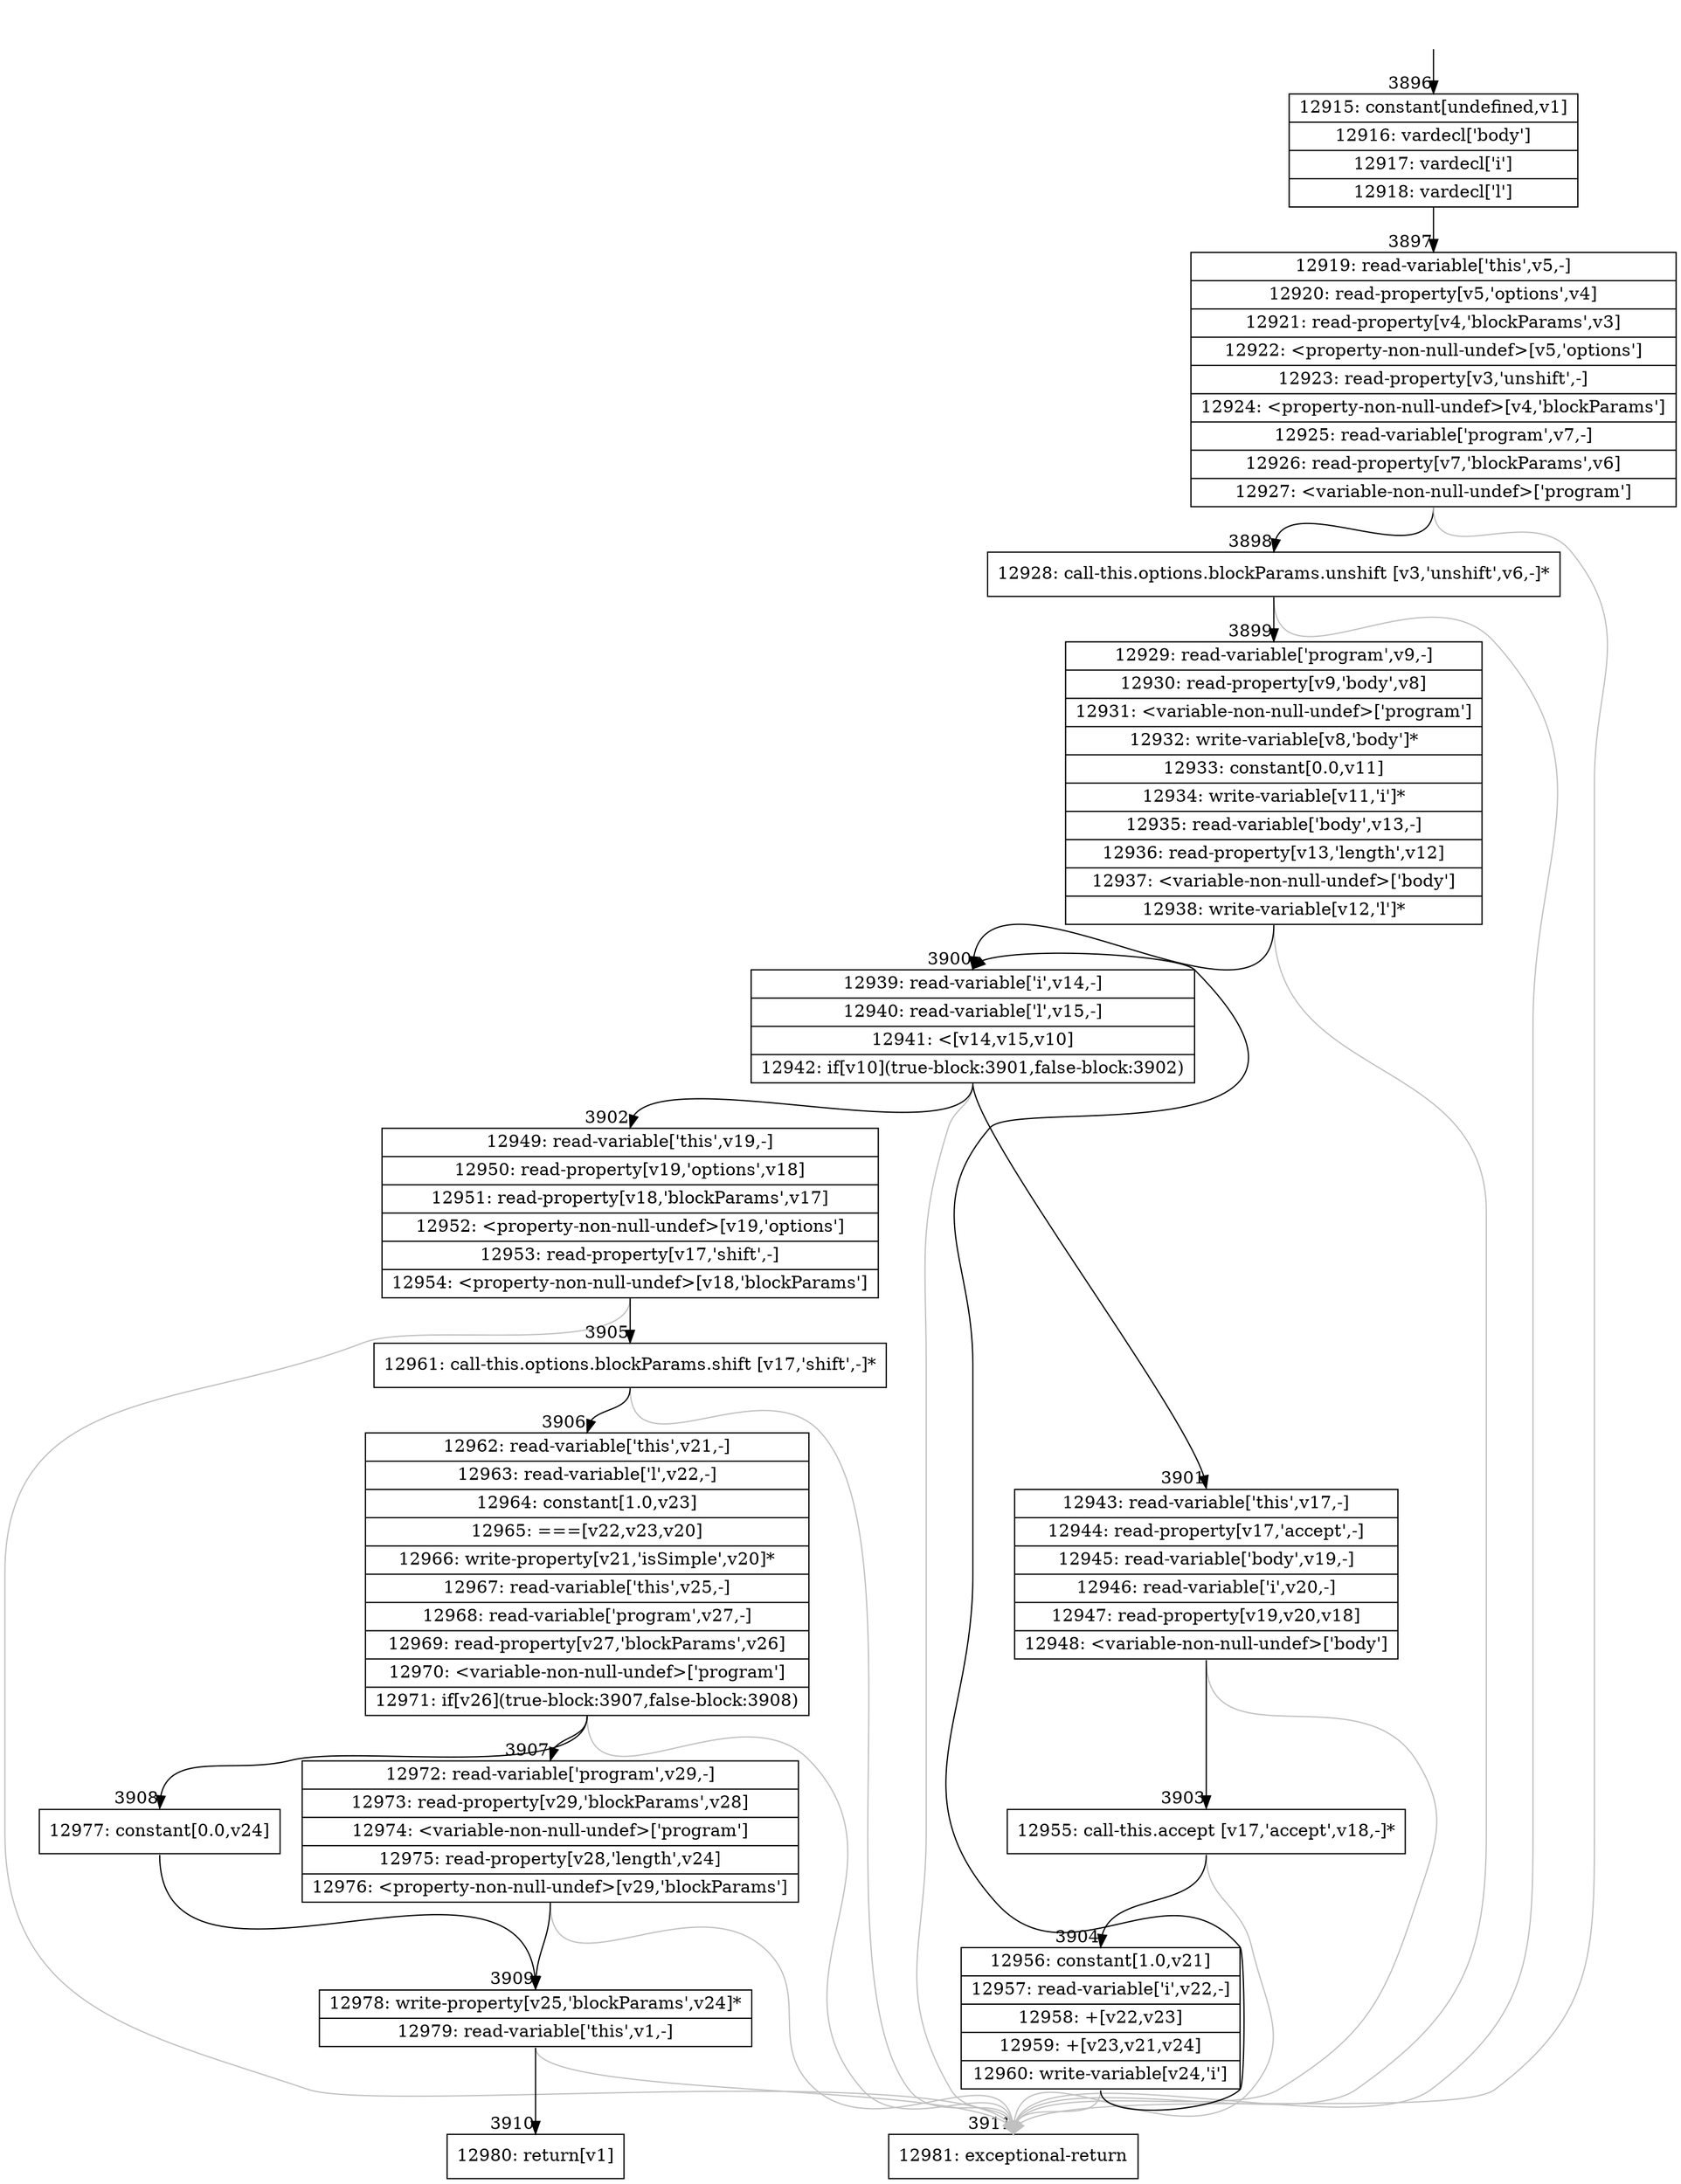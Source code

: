 digraph {
rankdir="TD"
BB_entry153[shape=none,label=""];
BB_entry153 -> BB3896 [tailport=s, headport=n, headlabel="    3896"]
BB3896 [shape=record label="{12915: constant[undefined,v1]|12916: vardecl['body']|12917: vardecl['i']|12918: vardecl['l']}" ] 
BB3896 -> BB3897 [tailport=s, headport=n, headlabel="      3897"]
BB3897 [shape=record label="{12919: read-variable['this',v5,-]|12920: read-property[v5,'options',v4]|12921: read-property[v4,'blockParams',v3]|12922: \<property-non-null-undef\>[v5,'options']|12923: read-property[v3,'unshift',-]|12924: \<property-non-null-undef\>[v4,'blockParams']|12925: read-variable['program',v7,-]|12926: read-property[v7,'blockParams',v6]|12927: \<variable-non-null-undef\>['program']}" ] 
BB3897 -> BB3898 [tailport=s, headport=n, headlabel="      3898"]
BB3897 -> BB3911 [tailport=s, headport=n, color=gray, headlabel="      3911"]
BB3898 [shape=record label="{12928: call-this.options.blockParams.unshift [v3,'unshift',v6,-]*}" ] 
BB3898 -> BB3899 [tailport=s, headport=n, headlabel="      3899"]
BB3898 -> BB3911 [tailport=s, headport=n, color=gray]
BB3899 [shape=record label="{12929: read-variable['program',v9,-]|12930: read-property[v9,'body',v8]|12931: \<variable-non-null-undef\>['program']|12932: write-variable[v8,'body']*|12933: constant[0.0,v11]|12934: write-variable[v11,'i']*|12935: read-variable['body',v13,-]|12936: read-property[v13,'length',v12]|12937: \<variable-non-null-undef\>['body']|12938: write-variable[v12,'l']*}" ] 
BB3899 -> BB3900 [tailport=s, headport=n, headlabel="      3900"]
BB3899 -> BB3911 [tailport=s, headport=n, color=gray]
BB3900 [shape=record label="{12939: read-variable['i',v14,-]|12940: read-variable['l',v15,-]|12941: \<[v14,v15,v10]|12942: if[v10](true-block:3901,false-block:3902)}" ] 
BB3900 -> BB3901 [tailport=s, headport=n, headlabel="      3901"]
BB3900 -> BB3902 [tailport=s, headport=n, headlabel="      3902"]
BB3900 -> BB3911 [tailport=s, headport=n, color=gray]
BB3901 [shape=record label="{12943: read-variable['this',v17,-]|12944: read-property[v17,'accept',-]|12945: read-variable['body',v19,-]|12946: read-variable['i',v20,-]|12947: read-property[v19,v20,v18]|12948: \<variable-non-null-undef\>['body']}" ] 
BB3901 -> BB3903 [tailport=s, headport=n, headlabel="      3903"]
BB3901 -> BB3911 [tailport=s, headport=n, color=gray]
BB3902 [shape=record label="{12949: read-variable['this',v19,-]|12950: read-property[v19,'options',v18]|12951: read-property[v18,'blockParams',v17]|12952: \<property-non-null-undef\>[v19,'options']|12953: read-property[v17,'shift',-]|12954: \<property-non-null-undef\>[v18,'blockParams']}" ] 
BB3902 -> BB3905 [tailport=s, headport=n, headlabel="      3905"]
BB3902 -> BB3911 [tailport=s, headport=n, color=gray]
BB3903 [shape=record label="{12955: call-this.accept [v17,'accept',v18,-]*}" ] 
BB3903 -> BB3904 [tailport=s, headport=n, headlabel="      3904"]
BB3903 -> BB3911 [tailport=s, headport=n, color=gray]
BB3904 [shape=record label="{12956: constant[1.0,v21]|12957: read-variable['i',v22,-]|12958: +[v22,v23]|12959: +[v23,v21,v24]|12960: write-variable[v24,'i']}" ] 
BB3904 -> BB3900 [tailport=s, headport=n]
BB3904 -> BB3911 [tailport=s, headport=n, color=gray]
BB3905 [shape=record label="{12961: call-this.options.blockParams.shift [v17,'shift',-]*}" ] 
BB3905 -> BB3906 [tailport=s, headport=n, headlabel="      3906"]
BB3905 -> BB3911 [tailport=s, headport=n, color=gray]
BB3906 [shape=record label="{12962: read-variable['this',v21,-]|12963: read-variable['l',v22,-]|12964: constant[1.0,v23]|12965: ===[v22,v23,v20]|12966: write-property[v21,'isSimple',v20]*|12967: read-variable['this',v25,-]|12968: read-variable['program',v27,-]|12969: read-property[v27,'blockParams',v26]|12970: \<variable-non-null-undef\>['program']|12971: if[v26](true-block:3907,false-block:3908)}" ] 
BB3906 -> BB3907 [tailport=s, headport=n, headlabel="      3907"]
BB3906 -> BB3908 [tailport=s, headport=n, headlabel="      3908"]
BB3906 -> BB3911 [tailport=s, headport=n, color=gray]
BB3907 [shape=record label="{12972: read-variable['program',v29,-]|12973: read-property[v29,'blockParams',v28]|12974: \<variable-non-null-undef\>['program']|12975: read-property[v28,'length',v24]|12976: \<property-non-null-undef\>[v29,'blockParams']}" ] 
BB3907 -> BB3909 [tailport=s, headport=n, headlabel="      3909"]
BB3907 -> BB3911 [tailport=s, headport=n, color=gray]
BB3908 [shape=record label="{12977: constant[0.0,v24]}" ] 
BB3908 -> BB3909 [tailport=s, headport=n]
BB3909 [shape=record label="{12978: write-property[v25,'blockParams',v24]*|12979: read-variable['this',v1,-]}" ] 
BB3909 -> BB3910 [tailport=s, headport=n, headlabel="      3910"]
BB3909 -> BB3911 [tailport=s, headport=n, color=gray]
BB3910 [shape=record label="{12980: return[v1]}" ] 
BB3911 [shape=record label="{12981: exceptional-return}" ] 
//#$~ 2056
}

